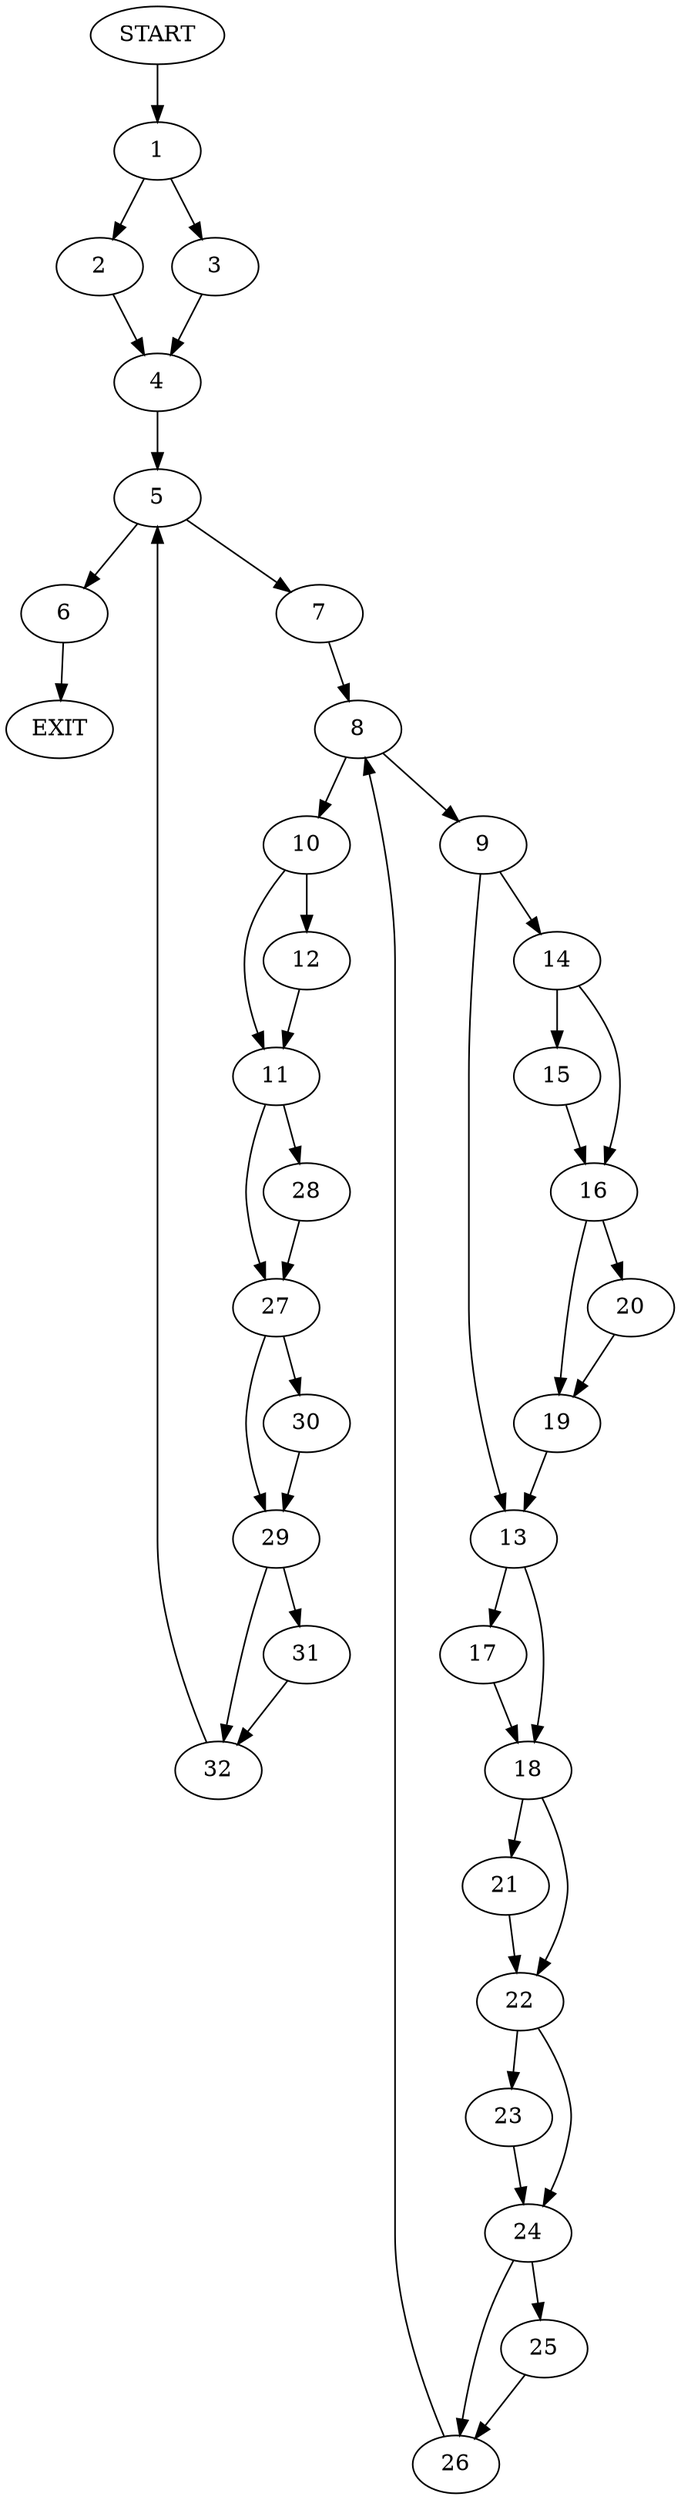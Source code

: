 digraph {
0 [label="START"]
33 [label="EXIT"]
0 -> 1
1 -> 2
1 -> 3
2 -> 4
3 -> 4
4 -> 5
5 -> 6
5 -> 7
7 -> 8
6 -> 33
8 -> 9
8 -> 10
10 -> 11
10 -> 12
9 -> 13
9 -> 14
14 -> 15
14 -> 16
13 -> 17
13 -> 18
16 -> 19
16 -> 20
15 -> 16
20 -> 19
19 -> 13
17 -> 18
18 -> 21
18 -> 22
21 -> 22
22 -> 23
22 -> 24
24 -> 25
24 -> 26
23 -> 24
25 -> 26
26 -> 8
12 -> 11
11 -> 27
11 -> 28
27 -> 29
27 -> 30
28 -> 27
30 -> 29
29 -> 31
29 -> 32
32 -> 5
31 -> 32
}
